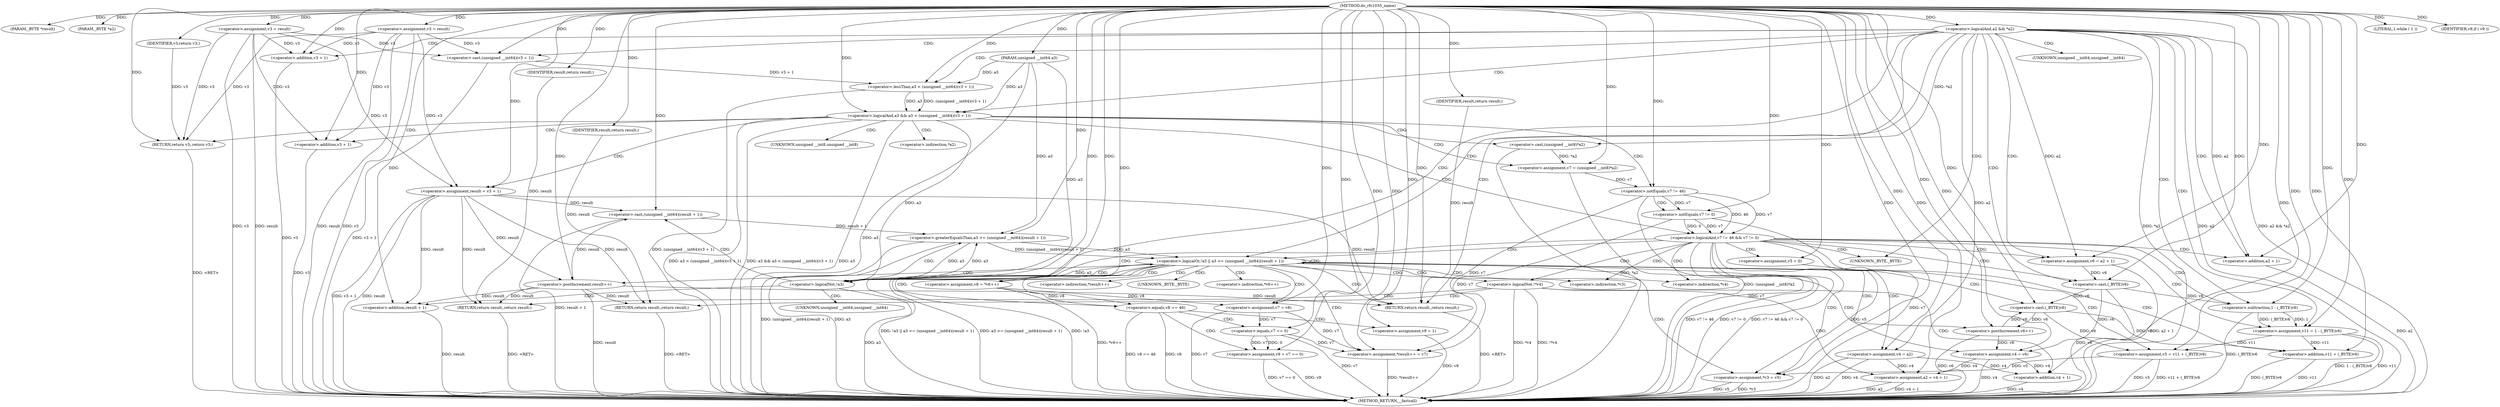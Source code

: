 digraph do_rfc1035_name {  
"1000109" [label = "(METHOD,do_rfc1035_name)" ]
"1000258" [label = "(METHOD_RETURN,__fastcall)" ]
"1000110" [label = "(PARAM,_BYTE *result)" ]
"1000111" [label = "(PARAM,_BYTE *a2)" ]
"1000112" [label = "(PARAM,unsigned __int64 a3)" ]
"1000122" [label = "(<operator>.assignment,v3 = result)" ]
"1000126" [label = "(<operator>.logicalAnd,a2 && *a2)" ]
"1000132" [label = "(LITERAL,1,while ( 1 ))" ]
"1000135" [label = "(<operator>.logicalAnd,a3 && a3 < (unsigned __int64)(v3 + 1))" ]
"1000137" [label = "(<operator>.lessThan,a3 < (unsigned __int64)(v3 + 1))" ]
"1000139" [label = "(<operator>.cast,(unsigned __int64)(v3 + 1))" ]
"1000141" [label = "(<operator>.addition,v3 + 1)" ]
"1000144" [label = "(RETURN,return v3;,return v3;)" ]
"1000145" [label = "(IDENTIFIER,v3,return v3;)" ]
"1000146" [label = "(<operator>.assignment,result = v3 + 1)" ]
"1000148" [label = "(<operator>.addition,v3 + 1)" ]
"1000151" [label = "(<operator>.assignment,v7 = (unsigned __int8)*a2)" ]
"1000153" [label = "(<operator>.cast,(unsigned __int8)*a2)" ]
"1000158" [label = "(<operator>.logicalAnd,v7 != 46 && v7 != 0)" ]
"1000159" [label = "(<operator>.notEquals,v7 != 46)" ]
"1000162" [label = "(<operator>.notEquals,v7 != 0)" ]
"1000166" [label = "(<operator>.assignment,v4 = a2)" ]
"1000169" [label = "(<operator>.assignment,v5 = 0)" ]
"1000173" [label = "(<operator>.assignment,*v3 = v5)" ]
"1000178" [label = "(<operator>.logicalNot,!*v4)" ]
"1000181" [label = "(RETURN,return result;,return result;)" ]
"1000182" [label = "(IDENTIFIER,result,return result;)" ]
"1000183" [label = "(<operator>.assignment,a2 = v4 + 1)" ]
"1000185" [label = "(<operator>.addition,v4 + 1)" ]
"1000188" [label = "(RETURN,return result;,return result;)" ]
"1000189" [label = "(IDENTIFIER,result,return result;)" ]
"1000190" [label = "(<operator>.assignment,v3 = result)" ]
"1000193" [label = "(<operator>.assignment,v6 = a2 + 1)" ]
"1000195" [label = "(<operator>.addition,a2 + 1)" ]
"1000198" [label = "(<operator>.assignment,v11 = 1 - (_BYTE)v6)" ]
"1000200" [label = "(<operator>.subtraction,1 - (_BYTE)v6)" ]
"1000202" [label = "(<operator>.cast,(_BYTE)v6)" ]
"1000206" [label = "(<operator>.logicalOr,!a3 || a3 >= (unsigned __int64)(result + 1))" ]
"1000207" [label = "(<operator>.logicalNot,!a3)" ]
"1000209" [label = "(<operator>.greaterEqualsThan,a3 >= (unsigned __int64)(result + 1))" ]
"1000211" [label = "(<operator>.cast,(unsigned __int64)(result + 1))" ]
"1000213" [label = "(<operator>.addition,result + 1)" ]
"1000217" [label = "(<operator>.assignment,*result++ = v7)" ]
"1000219" [label = "(<operator>.postIncrement,result++)" ]
"1000222" [label = "(<operator>.assignment,v4 = v6)" ]
"1000225" [label = "(<operator>.assignment,v5 = v11 + (_BYTE)v6)" ]
"1000227" [label = "(<operator>.addition,v11 + (_BYTE)v6)" ]
"1000229" [label = "(<operator>.cast,(_BYTE)v6)" ]
"1000232" [label = "(<operator>.assignment,v8 = *v6++)" ]
"1000235" [label = "(<operator>.postIncrement,v6++)" ]
"1000237" [label = "(<operator>.assignment,v7 = v8)" ]
"1000241" [label = "(<operator>.equals,v8 == 46)" ]
"1000244" [label = "(<operator>.assignment,v9 = 1)" ]
"1000248" [label = "(<operator>.assignment,v9 = v7 == 0)" ]
"1000250" [label = "(<operator>.equals,v7 == 0)" ]
"1000254" [label = "(IDENTIFIER,v9,if ( v9 ))" ]
"1000256" [label = "(RETURN,return result;,return result;)" ]
"1000257" [label = "(IDENTIFIER,result,return result;)" ]
"1000140" [label = "(UNKNOWN,unsigned __int64,unsigned __int64)" ]
"1000154" [label = "(UNKNOWN,unsigned __int8,unsigned __int8)" ]
"1000155" [label = "(<operator>.indirection,*a2)" ]
"1000174" [label = "(<operator>.indirection,*v3)" ]
"1000179" [label = "(<operator>.indirection,*v4)" ]
"1000203" [label = "(UNKNOWN,_BYTE,_BYTE)" ]
"1000212" [label = "(UNKNOWN,unsigned __int64,unsigned __int64)" ]
"1000218" [label = "(<operator>.indirection,*result++)" ]
"1000230" [label = "(UNKNOWN,_BYTE,_BYTE)" ]
"1000234" [label = "(<operator>.indirection,*v6++)" ]
  "1000188" -> "1000258"  [ label = "DDG: <RET>"] 
  "1000256" -> "1000258"  [ label = "DDG: <RET>"] 
  "1000144" -> "1000258"  [ label = "DDG: <RET>"] 
  "1000181" -> "1000258"  [ label = "DDG: <RET>"] 
  "1000166" -> "1000258"  [ label = "DDG: v4"] 
  "1000213" -> "1000258"  [ label = "DDG: result"] 
  "1000148" -> "1000258"  [ label = "DDG: v3"] 
  "1000206" -> "1000258"  [ label = "DDG: !a3 || a3 >= (unsigned __int64)(result + 1)"] 
  "1000227" -> "1000258"  [ label = "DDG: v11"] 
  "1000200" -> "1000258"  [ label = "DDG: (_BYTE)v6"] 
  "1000250" -> "1000258"  [ label = "DDG: v7"] 
  "1000135" -> "1000258"  [ label = "DDG: a3"] 
  "1000217" -> "1000258"  [ label = "DDG: *result++"] 
  "1000198" -> "1000258"  [ label = "DDG: 1 - (_BYTE)v6"] 
  "1000126" -> "1000258"  [ label = "DDG: *a2"] 
  "1000190" -> "1000258"  [ label = "DDG: v3"] 
  "1000198" -> "1000258"  [ label = "DDG: v11"] 
  "1000137" -> "1000258"  [ label = "DDG: (unsigned __int64)(v3 + 1)"] 
  "1000126" -> "1000258"  [ label = "DDG: a2"] 
  "1000162" -> "1000258"  [ label = "DDG: v7"] 
  "1000222" -> "1000258"  [ label = "DDG: v4"] 
  "1000173" -> "1000258"  [ label = "DDG: *v3"] 
  "1000122" -> "1000258"  [ label = "DDG: result"] 
  "1000141" -> "1000258"  [ label = "DDG: v3"] 
  "1000183" -> "1000258"  [ label = "DDG: a2"] 
  "1000211" -> "1000258"  [ label = "DDG: result + 1"] 
  "1000178" -> "1000258"  [ label = "DDG: !*v4"] 
  "1000209" -> "1000258"  [ label = "DDG: (unsigned __int64)(result + 1)"] 
  "1000227" -> "1000258"  [ label = "DDG: (_BYTE)v6"] 
  "1000232" -> "1000258"  [ label = "DDG: *v6++"] 
  "1000135" -> "1000258"  [ label = "DDG: a3 < (unsigned __int64)(v3 + 1)"] 
  "1000219" -> "1000258"  [ label = "DDG: result"] 
  "1000225" -> "1000258"  [ label = "DDG: v5"] 
  "1000241" -> "1000258"  [ label = "DDG: v8 == 46"] 
  "1000248" -> "1000258"  [ label = "DDG: v7 == 0"] 
  "1000225" -> "1000258"  [ label = "DDG: v11 + (_BYTE)v6"] 
  "1000151" -> "1000258"  [ label = "DDG: (unsigned __int8)*a2"] 
  "1000146" -> "1000258"  [ label = "DDG: result"] 
  "1000202" -> "1000258"  [ label = "DDG: v6"] 
  "1000146" -> "1000258"  [ label = "DDG: v3 + 1"] 
  "1000235" -> "1000258"  [ label = "DDG: v6"] 
  "1000153" -> "1000258"  [ label = "DDG: *a2"] 
  "1000158" -> "1000258"  [ label = "DDG: v7 != 46 && v7 != 0"] 
  "1000158" -> "1000258"  [ label = "DDG: v7 != 46"] 
  "1000183" -> "1000258"  [ label = "DDG: v4 + 1"] 
  "1000206" -> "1000258"  [ label = "DDG: !a3"] 
  "1000248" -> "1000258"  [ label = "DDG: v9"] 
  "1000206" -> "1000258"  [ label = "DDG: a3 >= (unsigned __int64)(result + 1)"] 
  "1000207" -> "1000258"  [ label = "DDG: a3"] 
  "1000135" -> "1000258"  [ label = "DDG: a3 && a3 < (unsigned __int64)(v3 + 1)"] 
  "1000139" -> "1000258"  [ label = "DDG: v3 + 1"] 
  "1000126" -> "1000258"  [ label = "DDG: a2 && *a2"] 
  "1000190" -> "1000258"  [ label = "DDG: result"] 
  "1000241" -> "1000258"  [ label = "DDG: v8"] 
  "1000173" -> "1000258"  [ label = "DDG: v5"] 
  "1000178" -> "1000258"  [ label = "DDG: *v4"] 
  "1000195" -> "1000258"  [ label = "DDG: a2"] 
  "1000209" -> "1000258"  [ label = "DDG: a3"] 
  "1000237" -> "1000258"  [ label = "DDG: v7"] 
  "1000112" -> "1000258"  [ label = "DDG: a3"] 
  "1000159" -> "1000258"  [ label = "DDG: v7"] 
  "1000193" -> "1000258"  [ label = "DDG: a2 + 1"] 
  "1000244" -> "1000258"  [ label = "DDG: v9"] 
  "1000122" -> "1000258"  [ label = "DDG: v3"] 
  "1000166" -> "1000258"  [ label = "DDG: a2"] 
  "1000158" -> "1000258"  [ label = "DDG: v7 != 0"] 
  "1000185" -> "1000258"  [ label = "DDG: v4"] 
  "1000109" -> "1000110"  [ label = "DDG: "] 
  "1000109" -> "1000111"  [ label = "DDG: "] 
  "1000109" -> "1000112"  [ label = "DDG: "] 
  "1000109" -> "1000122"  [ label = "DDG: "] 
  "1000109" -> "1000126"  [ label = "DDG: "] 
  "1000109" -> "1000132"  [ label = "DDG: "] 
  "1000137" -> "1000135"  [ label = "DDG: a3"] 
  "1000112" -> "1000135"  [ label = "DDG: a3"] 
  "1000109" -> "1000135"  [ label = "DDG: "] 
  "1000137" -> "1000135"  [ label = "DDG: (unsigned __int64)(v3 + 1)"] 
  "1000112" -> "1000137"  [ label = "DDG: a3"] 
  "1000109" -> "1000137"  [ label = "DDG: "] 
  "1000139" -> "1000137"  [ label = "DDG: v3 + 1"] 
  "1000190" -> "1000139"  [ label = "DDG: v3"] 
  "1000122" -> "1000139"  [ label = "DDG: v3"] 
  "1000109" -> "1000139"  [ label = "DDG: "] 
  "1000190" -> "1000141"  [ label = "DDG: v3"] 
  "1000122" -> "1000141"  [ label = "DDG: v3"] 
  "1000109" -> "1000141"  [ label = "DDG: "] 
  "1000145" -> "1000144"  [ label = "DDG: v3"] 
  "1000190" -> "1000144"  [ label = "DDG: v3"] 
  "1000122" -> "1000144"  [ label = "DDG: v3"] 
  "1000109" -> "1000144"  [ label = "DDG: "] 
  "1000109" -> "1000145"  [ label = "DDG: "] 
  "1000190" -> "1000146"  [ label = "DDG: v3"] 
  "1000122" -> "1000146"  [ label = "DDG: v3"] 
  "1000109" -> "1000146"  [ label = "DDG: "] 
  "1000190" -> "1000148"  [ label = "DDG: v3"] 
  "1000122" -> "1000148"  [ label = "DDG: v3"] 
  "1000109" -> "1000148"  [ label = "DDG: "] 
  "1000153" -> "1000151"  [ label = "DDG: *a2"] 
  "1000109" -> "1000151"  [ label = "DDG: "] 
  "1000126" -> "1000153"  [ label = "DDG: *a2"] 
  "1000159" -> "1000158"  [ label = "DDG: v7"] 
  "1000159" -> "1000158"  [ label = "DDG: 46"] 
  "1000151" -> "1000159"  [ label = "DDG: v7"] 
  "1000109" -> "1000159"  [ label = "DDG: "] 
  "1000162" -> "1000158"  [ label = "DDG: v7"] 
  "1000162" -> "1000158"  [ label = "DDG: 0"] 
  "1000159" -> "1000162"  [ label = "DDG: v7"] 
  "1000109" -> "1000162"  [ label = "DDG: "] 
  "1000126" -> "1000166"  [ label = "DDG: a2"] 
  "1000109" -> "1000166"  [ label = "DDG: "] 
  "1000109" -> "1000169"  [ label = "DDG: "] 
  "1000225" -> "1000173"  [ label = "DDG: v5"] 
  "1000169" -> "1000173"  [ label = "DDG: v5"] 
  "1000109" -> "1000173"  [ label = "DDG: "] 
  "1000182" -> "1000181"  [ label = "DDG: result"] 
  "1000219" -> "1000181"  [ label = "DDG: result"] 
  "1000146" -> "1000181"  [ label = "DDG: result"] 
  "1000109" -> "1000182"  [ label = "DDG: "] 
  "1000166" -> "1000183"  [ label = "DDG: v4"] 
  "1000222" -> "1000183"  [ label = "DDG: v4"] 
  "1000109" -> "1000183"  [ label = "DDG: "] 
  "1000166" -> "1000185"  [ label = "DDG: v4"] 
  "1000222" -> "1000185"  [ label = "DDG: v4"] 
  "1000109" -> "1000185"  [ label = "DDG: "] 
  "1000189" -> "1000188"  [ label = "DDG: result"] 
  "1000219" -> "1000188"  [ label = "DDG: result"] 
  "1000146" -> "1000188"  [ label = "DDG: result"] 
  "1000109" -> "1000189"  [ label = "DDG: "] 
  "1000109" -> "1000190"  [ label = "DDG: "] 
  "1000126" -> "1000193"  [ label = "DDG: a2"] 
  "1000109" -> "1000193"  [ label = "DDG: "] 
  "1000126" -> "1000195"  [ label = "DDG: a2"] 
  "1000109" -> "1000195"  [ label = "DDG: "] 
  "1000200" -> "1000198"  [ label = "DDG: 1"] 
  "1000200" -> "1000198"  [ label = "DDG: (_BYTE)v6"] 
  "1000109" -> "1000198"  [ label = "DDG: "] 
  "1000109" -> "1000200"  [ label = "DDG: "] 
  "1000202" -> "1000200"  [ label = "DDG: v6"] 
  "1000193" -> "1000202"  [ label = "DDG: v6"] 
  "1000109" -> "1000202"  [ label = "DDG: "] 
  "1000207" -> "1000206"  [ label = "DDG: a3"] 
  "1000135" -> "1000207"  [ label = "DDG: a3"] 
  "1000209" -> "1000207"  [ label = "DDG: a3"] 
  "1000112" -> "1000207"  [ label = "DDG: a3"] 
  "1000109" -> "1000207"  [ label = "DDG: "] 
  "1000209" -> "1000206"  [ label = "DDG: a3"] 
  "1000209" -> "1000206"  [ label = "DDG: (unsigned __int64)(result + 1)"] 
  "1000207" -> "1000209"  [ label = "DDG: a3"] 
  "1000112" -> "1000209"  [ label = "DDG: a3"] 
  "1000109" -> "1000209"  [ label = "DDG: "] 
  "1000211" -> "1000209"  [ label = "DDG: result + 1"] 
  "1000219" -> "1000211"  [ label = "DDG: result"] 
  "1000146" -> "1000211"  [ label = "DDG: result"] 
  "1000109" -> "1000211"  [ label = "DDG: "] 
  "1000219" -> "1000213"  [ label = "DDG: result"] 
  "1000146" -> "1000213"  [ label = "DDG: result"] 
  "1000109" -> "1000213"  [ label = "DDG: "] 
  "1000162" -> "1000217"  [ label = "DDG: v7"] 
  "1000237" -> "1000217"  [ label = "DDG: v7"] 
  "1000159" -> "1000217"  [ label = "DDG: v7"] 
  "1000250" -> "1000217"  [ label = "DDG: v7"] 
  "1000109" -> "1000217"  [ label = "DDG: "] 
  "1000146" -> "1000219"  [ label = "DDG: result"] 
  "1000109" -> "1000219"  [ label = "DDG: "] 
  "1000202" -> "1000222"  [ label = "DDG: v6"] 
  "1000235" -> "1000222"  [ label = "DDG: v6"] 
  "1000109" -> "1000222"  [ label = "DDG: "] 
  "1000198" -> "1000225"  [ label = "DDG: v11"] 
  "1000109" -> "1000225"  [ label = "DDG: "] 
  "1000229" -> "1000225"  [ label = "DDG: v6"] 
  "1000198" -> "1000227"  [ label = "DDG: v11"] 
  "1000109" -> "1000227"  [ label = "DDG: "] 
  "1000229" -> "1000227"  [ label = "DDG: v6"] 
  "1000109" -> "1000229"  [ label = "DDG: "] 
  "1000202" -> "1000229"  [ label = "DDG: v6"] 
  "1000235" -> "1000229"  [ label = "DDG: v6"] 
  "1000109" -> "1000232"  [ label = "DDG: "] 
  "1000229" -> "1000235"  [ label = "DDG: v6"] 
  "1000109" -> "1000235"  [ label = "DDG: "] 
  "1000232" -> "1000237"  [ label = "DDG: v8"] 
  "1000109" -> "1000237"  [ label = "DDG: "] 
  "1000109" -> "1000241"  [ label = "DDG: "] 
  "1000232" -> "1000241"  [ label = "DDG: v8"] 
  "1000109" -> "1000244"  [ label = "DDG: "] 
  "1000250" -> "1000248"  [ label = "DDG: v7"] 
  "1000250" -> "1000248"  [ label = "DDG: 0"] 
  "1000109" -> "1000248"  [ label = "DDG: "] 
  "1000237" -> "1000250"  [ label = "DDG: v7"] 
  "1000109" -> "1000250"  [ label = "DDG: "] 
  "1000109" -> "1000254"  [ label = "DDG: "] 
  "1000257" -> "1000256"  [ label = "DDG: result"] 
  "1000219" -> "1000256"  [ label = "DDG: result"] 
  "1000146" -> "1000256"  [ label = "DDG: result"] 
  "1000109" -> "1000256"  [ label = "DDG: "] 
  "1000109" -> "1000257"  [ label = "DDG: "] 
  "1000126" -> "1000256"  [ label = "CDG: "] 
  "1000126" -> "1000207"  [ label = "CDG: "] 
  "1000126" -> "1000206"  [ label = "CDG: "] 
  "1000126" -> "1000203"  [ label = "CDG: "] 
  "1000126" -> "1000202"  [ label = "CDG: "] 
  "1000126" -> "1000200"  [ label = "CDG: "] 
  "1000126" -> "1000198"  [ label = "CDG: "] 
  "1000126" -> "1000195"  [ label = "CDG: "] 
  "1000126" -> "1000193"  [ label = "CDG: "] 
  "1000126" -> "1000135"  [ label = "CDG: "] 
  "1000126" -> "1000141"  [ label = "CDG: "] 
  "1000126" -> "1000140"  [ label = "CDG: "] 
  "1000126" -> "1000139"  [ label = "CDG: "] 
  "1000126" -> "1000137"  [ label = "CDG: "] 
  "1000135" -> "1000144"  [ label = "CDG: "] 
  "1000135" -> "1000159"  [ label = "CDG: "] 
  "1000135" -> "1000158"  [ label = "CDG: "] 
  "1000135" -> "1000155"  [ label = "CDG: "] 
  "1000135" -> "1000154"  [ label = "CDG: "] 
  "1000135" -> "1000153"  [ label = "CDG: "] 
  "1000135" -> "1000151"  [ label = "CDG: "] 
  "1000135" -> "1000148"  [ label = "CDG: "] 
  "1000135" -> "1000146"  [ label = "CDG: "] 
  "1000158" -> "1000174"  [ label = "CDG: "] 
  "1000158" -> "1000173"  [ label = "CDG: "] 
  "1000158" -> "1000169"  [ label = "CDG: "] 
  "1000158" -> "1000166"  [ label = "CDG: "] 
  "1000158" -> "1000179"  [ label = "CDG: "] 
  "1000158" -> "1000178"  [ label = "CDG: "] 
  "1000158" -> "1000207"  [ label = "CDG: "] 
  "1000158" -> "1000206"  [ label = "CDG: "] 
  "1000158" -> "1000203"  [ label = "CDG: "] 
  "1000158" -> "1000202"  [ label = "CDG: "] 
  "1000158" -> "1000200"  [ label = "CDG: "] 
  "1000158" -> "1000198"  [ label = "CDG: "] 
  "1000158" -> "1000195"  [ label = "CDG: "] 
  "1000158" -> "1000193"  [ label = "CDG: "] 
  "1000159" -> "1000162"  [ label = "CDG: "] 
  "1000178" -> "1000188"  [ label = "CDG: "] 
  "1000178" -> "1000185"  [ label = "CDG: "] 
  "1000178" -> "1000183"  [ label = "CDG: "] 
  "1000178" -> "1000181"  [ label = "CDG: "] 
  "1000206" -> "1000222"  [ label = "CDG: "] 
  "1000206" -> "1000219"  [ label = "CDG: "] 
  "1000206" -> "1000218"  [ label = "CDG: "] 
  "1000206" -> "1000217"  [ label = "CDG: "] 
  "1000206" -> "1000237"  [ label = "CDG: "] 
  "1000206" -> "1000235"  [ label = "CDG: "] 
  "1000206" -> "1000234"  [ label = "CDG: "] 
  "1000206" -> "1000232"  [ label = "CDG: "] 
  "1000206" -> "1000230"  [ label = "CDG: "] 
  "1000206" -> "1000229"  [ label = "CDG: "] 
  "1000206" -> "1000227"  [ label = "CDG: "] 
  "1000206" -> "1000225"  [ label = "CDG: "] 
  "1000206" -> "1000256"  [ label = "CDG: "] 
  "1000206" -> "1000241"  [ label = "CDG: "] 
  "1000206" -> "1000174"  [ label = "CDG: "] 
  "1000206" -> "1000173"  [ label = "CDG: "] 
  "1000206" -> "1000179"  [ label = "CDG: "] 
  "1000206" -> "1000178"  [ label = "CDG: "] 
  "1000206" -> "1000207"  [ label = "CDG: "] 
  "1000206" -> "1000206"  [ label = "CDG: "] 
  "1000207" -> "1000213"  [ label = "CDG: "] 
  "1000207" -> "1000212"  [ label = "CDG: "] 
  "1000207" -> "1000211"  [ label = "CDG: "] 
  "1000207" -> "1000209"  [ label = "CDG: "] 
  "1000241" -> "1000250"  [ label = "CDG: "] 
  "1000241" -> "1000248"  [ label = "CDG: "] 
  "1000241" -> "1000244"  [ label = "CDG: "] 
}
